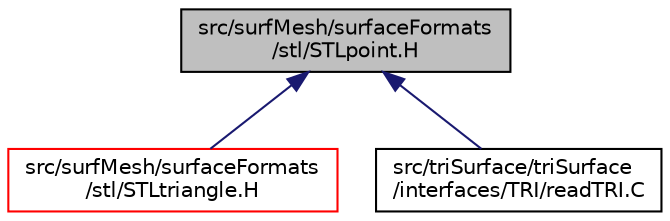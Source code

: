 digraph "src/surfMesh/surfaceFormats/stl/STLpoint.H"
{
  bgcolor="transparent";
  edge [fontname="Helvetica",fontsize="10",labelfontname="Helvetica",labelfontsize="10"];
  node [fontname="Helvetica",fontsize="10",shape=record];
  Node1 [label="src/surfMesh/surfaceFormats\l/stl/STLpoint.H",height=0.2,width=0.4,color="black", fillcolor="grey75", style="filled", fontcolor="black"];
  Node1 -> Node2 [dir="back",color="midnightblue",fontsize="10",style="solid",fontname="Helvetica"];
  Node2 [label="src/surfMesh/surfaceFormats\l/stl/STLtriangle.H",height=0.2,width=0.4,color="red",URL="$a09862.html"];
  Node1 -> Node3 [dir="back",color="midnightblue",fontsize="10",style="solid",fontname="Helvetica"];
  Node3 [label="src/triSurface/triSurface\l/interfaces/TRI/readTRI.C",height=0.2,width=0.4,color="black",URL="$a10486.html",tooltip="TRI (triangle) file reader. Comes out of e.g. AC3D. lines are 9 floats (3 points, each 3 floats) foll..."];
}
